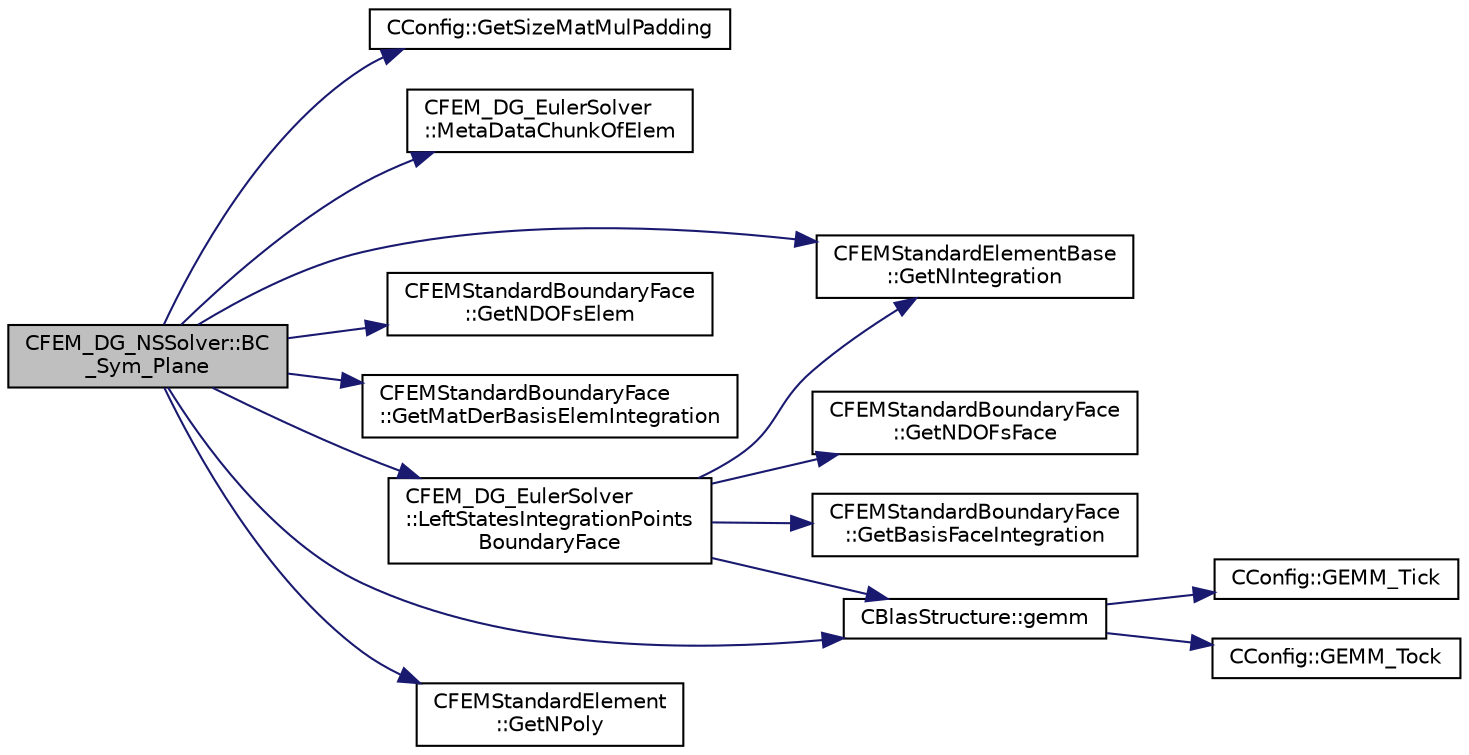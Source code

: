 digraph "CFEM_DG_NSSolver::BC_Sym_Plane"
{
  edge [fontname="Helvetica",fontsize="10",labelfontname="Helvetica",labelfontsize="10"];
  node [fontname="Helvetica",fontsize="10",shape=record];
  rankdir="LR";
  Node190 [label="CFEM_DG_NSSolver::BC\l_Sym_Plane",height=0.2,width=0.4,color="black", fillcolor="grey75", style="filled", fontcolor="black"];
  Node190 -> Node191 [color="midnightblue",fontsize="10",style="solid",fontname="Helvetica"];
  Node191 [label="CConfig::GetSizeMatMulPadding",height=0.2,width=0.4,color="black", fillcolor="white", style="filled",URL="$class_c_config.html#aea5478f0851e4cb4d11c262fb6c6e8c4",tooltip="Function to make available the matrix size in vectorization in order to optimize the gemm performance..."];
  Node190 -> Node192 [color="midnightblue",fontsize="10",style="solid",fontname="Helvetica"];
  Node192 [label="CFEM_DG_EulerSolver\l::MetaDataChunkOfElem",height=0.2,width=0.4,color="black", fillcolor="white", style="filled",URL="$class_c_f_e_m___d_g___euler_solver.html#ad358fa06c0e5b2762ad3258eb2c677e2",tooltip="Template function, which determines some meta data for the chunk of elements/faces that must be treat..."];
  Node190 -> Node193 [color="midnightblue",fontsize="10",style="solid",fontname="Helvetica"];
  Node193 [label="CFEMStandardElementBase\l::GetNIntegration",height=0.2,width=0.4,color="black", fillcolor="white", style="filled",URL="$class_c_f_e_m_standard_element_base.html#aa5ad06a05a1d7b66bccca65521168a3b",tooltip="Function, which makes available the number of integration points for this standard element..."];
  Node190 -> Node194 [color="midnightblue",fontsize="10",style="solid",fontname="Helvetica"];
  Node194 [label="CFEMStandardBoundaryFace\l::GetNDOFsElem",height=0.2,width=0.4,color="black", fillcolor="white", style="filled",URL="$class_c_f_e_m_standard_boundary_face.html#aad6afe2fa8d35697a57dfc22a7542176",tooltip="Function, which makes available the number of DOFs of the adjacent element. "];
  Node190 -> Node195 [color="midnightblue",fontsize="10",style="solid",fontname="Helvetica"];
  Node195 [label="CFEMStandardBoundaryFace\l::GetMatDerBasisElemIntegration",height=0.2,width=0.4,color="black", fillcolor="white", style="filled",URL="$class_c_f_e_m_standard_boundary_face.html#af348ced10e1bc0d2a33992de84c13127",tooltip="Function, which makes available the matrix with the derivatives of the element basis functions in the..."];
  Node190 -> Node196 [color="midnightblue",fontsize="10",style="solid",fontname="Helvetica"];
  Node196 [label="CFEM_DG_EulerSolver\l::LeftStatesIntegrationPoints\lBoundaryFace",height=0.2,width=0.4,color="black", fillcolor="white", style="filled",URL="$class_c_f_e_m___d_g___euler_solver.html#a79debb4e2ee70feac94e9a420705dbf9",tooltip="Function, which computes the left state of a boundary face. "];
  Node196 -> Node193 [color="midnightblue",fontsize="10",style="solid",fontname="Helvetica"];
  Node196 -> Node197 [color="midnightblue",fontsize="10",style="solid",fontname="Helvetica"];
  Node197 [label="CFEMStandardBoundaryFace\l::GetNDOFsFace",height=0.2,width=0.4,color="black", fillcolor="white", style="filled",URL="$class_c_f_e_m_standard_boundary_face.html#a26266f4d68d95c22bbb949fe6d8f5db6",tooltip="Function, which makes available the number of DOFs of the face. "];
  Node196 -> Node198 [color="midnightblue",fontsize="10",style="solid",fontname="Helvetica"];
  Node198 [label="CFEMStandardBoundaryFace\l::GetBasisFaceIntegration",height=0.2,width=0.4,color="black", fillcolor="white", style="filled",URL="$class_c_f_e_m_standard_boundary_face.html#a283dc8babad462022e4621afe0251929",tooltip="Function, which makes available the face basis functions in the integration points. "];
  Node196 -> Node199 [color="midnightblue",fontsize="10",style="solid",fontname="Helvetica"];
  Node199 [label="CBlasStructure::gemm",height=0.2,width=0.4,color="black", fillcolor="white", style="filled",URL="$class_c_blas_structure.html#a40a585307895af828a7f51cd0ccbf81d",tooltip="Function, which carries out a dense matrix product. It is a limited version of the BLAS gemm function..."];
  Node199 -> Node200 [color="midnightblue",fontsize="10",style="solid",fontname="Helvetica"];
  Node200 [label="CConfig::GEMM_Tick",height=0.2,width=0.4,color="black", fillcolor="white", style="filled",URL="$class_c_config.html#a2628e094b67a6d5cb410710aa00fa69b",tooltip="Start the timer for profiling subroutines. "];
  Node199 -> Node201 [color="midnightblue",fontsize="10",style="solid",fontname="Helvetica"];
  Node201 [label="CConfig::GEMM_Tock",height=0.2,width=0.4,color="black", fillcolor="white", style="filled",URL="$class_c_config.html#ae8d24548bd977c6a76e06ed9814418bb",tooltip="Stop the timer for the GEMM profiling and store results. "];
  Node190 -> Node199 [color="midnightblue",fontsize="10",style="solid",fontname="Helvetica"];
  Node190 -> Node202 [color="midnightblue",fontsize="10",style="solid",fontname="Helvetica"];
  Node202 [label="CFEMStandardElement\l::GetNPoly",height=0.2,width=0.4,color="black", fillcolor="white", style="filled",URL="$class_c_f_e_m_standard_element.html#a007e03cd4cc6bd8f37e54411eaf0b23f",tooltip="Function, which makes available the polynomial degree for this standard element. "];
}
